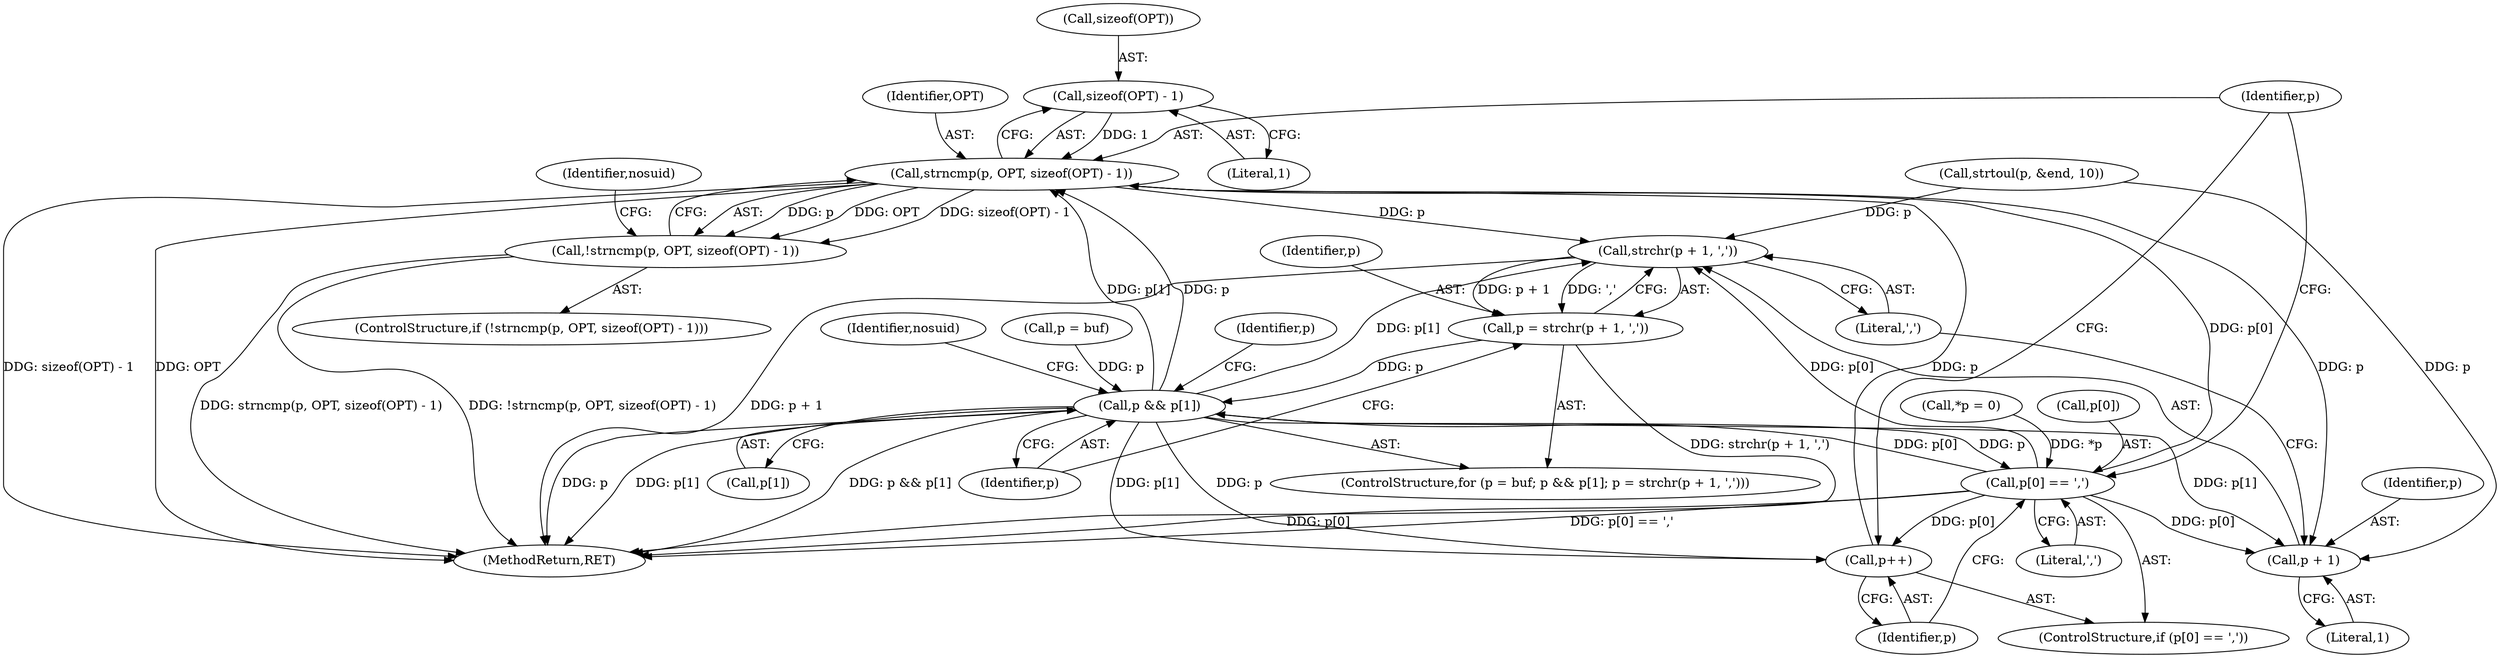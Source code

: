 digraph "0_enlightment_666df815cd86a50343859bce36c5cf968c5f38b0@API" {
"1000647" [label="(Call,sizeof(OPT) - 1)"];
"1000644" [label="(Call,strncmp(p, OPT, sizeof(OPT) - 1))"];
"1000628" [label="(Call,strchr(p + 1, ','))"];
"1000626" [label="(Call,p = strchr(p + 1, ','))"];
"1000621" [label="(Call,p && p[1])"];
"1000629" [label="(Call,p + 1)"];
"1000635" [label="(Call,p[0] == ',')"];
"1000640" [label="(Call,p++)"];
"1000643" [label="(Call,!strncmp(p, OPT, sizeof(OPT) - 1))"];
"1000641" [label="(Identifier,p)"];
"1000640" [label="(Call,p++)"];
"1000618" [label="(Call,p = buf)"];
"1000637" [label="(Identifier,p)"];
"1000634" [label="(ControlStructure,if (p[0] == ','))"];
"1000621" [label="(Call,p && p[1])"];
"1000622" [label="(Identifier,p)"];
"1000572" [label="(Call,*p = 0)"];
"1000627" [label="(Identifier,p)"];
"1000650" [label="(Literal,1)"];
"1000630" [label="(Identifier,p)"];
"1000636" [label="(Call,p[0])"];
"1000628" [label="(Call,strchr(p + 1, ','))"];
"1000647" [label="(Call,sizeof(OPT) - 1)"];
"1000632" [label="(Literal,',')"];
"1000645" [label="(Identifier,p)"];
"1000626" [label="(Call,p = strchr(p + 1, ','))"];
"1000646" [label="(Identifier,OPT)"];
"1000648" [label="(Call,sizeof(OPT))"];
"1000629" [label="(Call,p + 1)"];
"1000717" [label="(Identifier,nosuid)"];
"1000639" [label="(Literal,',')"];
"1000644" [label="(Call,strncmp(p, OPT, sizeof(OPT) - 1))"];
"1000643" [label="(Call,!strncmp(p, OPT, sizeof(OPT) - 1))"];
"1000642" [label="(ControlStructure,if (!strncmp(p, OPT, sizeof(OPT) - 1)))"];
"1000730" [label="(MethodReturn,RET)"];
"1000617" [label="(ControlStructure,for (p = buf; p && p[1]; p = strchr(p + 1, ',')))"];
"1000653" [label="(Identifier,nosuid)"];
"1000623" [label="(Call,p[1])"];
"1000679" [label="(Call,strtoul(p, &end, 10))"];
"1000631" [label="(Literal,1)"];
"1000635" [label="(Call,p[0] == ',')"];
"1000647" -> "1000644"  [label="AST: "];
"1000647" -> "1000650"  [label="CFG: "];
"1000648" -> "1000647"  [label="AST: "];
"1000650" -> "1000647"  [label="AST: "];
"1000644" -> "1000647"  [label="CFG: "];
"1000647" -> "1000644"  [label="DDG: 1"];
"1000644" -> "1000643"  [label="AST: "];
"1000645" -> "1000644"  [label="AST: "];
"1000646" -> "1000644"  [label="AST: "];
"1000643" -> "1000644"  [label="CFG: "];
"1000644" -> "1000730"  [label="DDG: OPT"];
"1000644" -> "1000730"  [label="DDG: sizeof(OPT) - 1"];
"1000644" -> "1000628"  [label="DDG: p"];
"1000644" -> "1000629"  [label="DDG: p"];
"1000644" -> "1000643"  [label="DDG: p"];
"1000644" -> "1000643"  [label="DDG: OPT"];
"1000644" -> "1000643"  [label="DDG: sizeof(OPT) - 1"];
"1000621" -> "1000644"  [label="DDG: p[1]"];
"1000621" -> "1000644"  [label="DDG: p"];
"1000635" -> "1000644"  [label="DDG: p[0]"];
"1000640" -> "1000644"  [label="DDG: p"];
"1000628" -> "1000626"  [label="AST: "];
"1000628" -> "1000632"  [label="CFG: "];
"1000629" -> "1000628"  [label="AST: "];
"1000632" -> "1000628"  [label="AST: "];
"1000626" -> "1000628"  [label="CFG: "];
"1000628" -> "1000730"  [label="DDG: p + 1"];
"1000628" -> "1000626"  [label="DDG: p + 1"];
"1000628" -> "1000626"  [label="DDG: ','"];
"1000621" -> "1000628"  [label="DDG: p[1]"];
"1000679" -> "1000628"  [label="DDG: p"];
"1000635" -> "1000628"  [label="DDG: p[0]"];
"1000626" -> "1000617"  [label="AST: "];
"1000627" -> "1000626"  [label="AST: "];
"1000622" -> "1000626"  [label="CFG: "];
"1000626" -> "1000730"  [label="DDG: strchr(p + 1, ',')"];
"1000626" -> "1000621"  [label="DDG: p"];
"1000621" -> "1000617"  [label="AST: "];
"1000621" -> "1000622"  [label="CFG: "];
"1000621" -> "1000623"  [label="CFG: "];
"1000622" -> "1000621"  [label="AST: "];
"1000623" -> "1000621"  [label="AST: "];
"1000637" -> "1000621"  [label="CFG: "];
"1000717" -> "1000621"  [label="CFG: "];
"1000621" -> "1000730"  [label="DDG: p"];
"1000621" -> "1000730"  [label="DDG: p[1]"];
"1000621" -> "1000730"  [label="DDG: p && p[1]"];
"1000635" -> "1000621"  [label="DDG: p[0]"];
"1000618" -> "1000621"  [label="DDG: p"];
"1000621" -> "1000629"  [label="DDG: p[1]"];
"1000621" -> "1000635"  [label="DDG: p"];
"1000621" -> "1000640"  [label="DDG: p"];
"1000621" -> "1000640"  [label="DDG: p[1]"];
"1000629" -> "1000631"  [label="CFG: "];
"1000630" -> "1000629"  [label="AST: "];
"1000631" -> "1000629"  [label="AST: "];
"1000632" -> "1000629"  [label="CFG: "];
"1000679" -> "1000629"  [label="DDG: p"];
"1000635" -> "1000629"  [label="DDG: p[0]"];
"1000635" -> "1000634"  [label="AST: "];
"1000635" -> "1000639"  [label="CFG: "];
"1000636" -> "1000635"  [label="AST: "];
"1000639" -> "1000635"  [label="AST: "];
"1000641" -> "1000635"  [label="CFG: "];
"1000645" -> "1000635"  [label="CFG: "];
"1000635" -> "1000730"  [label="DDG: p[0] == ','"];
"1000635" -> "1000730"  [label="DDG: p[0]"];
"1000572" -> "1000635"  [label="DDG: *p"];
"1000635" -> "1000640"  [label="DDG: p[0]"];
"1000640" -> "1000634"  [label="AST: "];
"1000640" -> "1000641"  [label="CFG: "];
"1000641" -> "1000640"  [label="AST: "];
"1000645" -> "1000640"  [label="CFG: "];
"1000643" -> "1000642"  [label="AST: "];
"1000653" -> "1000643"  [label="CFG: "];
"1000643" -> "1000730"  [label="DDG: !strncmp(p, OPT, sizeof(OPT) - 1)"];
"1000643" -> "1000730"  [label="DDG: strncmp(p, OPT, sizeof(OPT) - 1)"];
}
